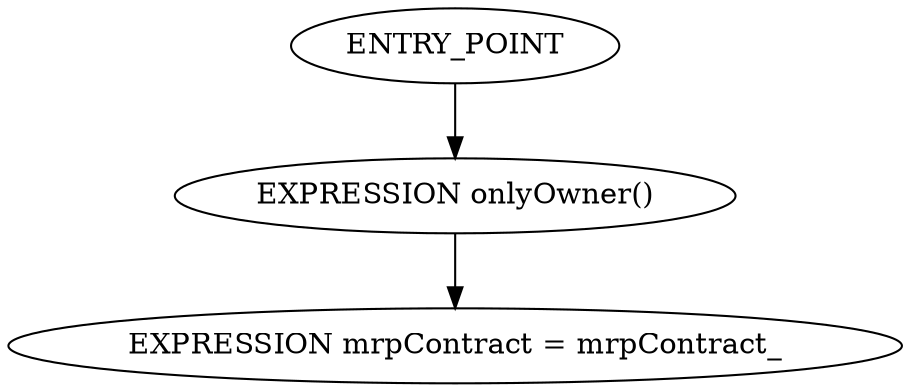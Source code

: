 digraph{
0[label="ENTRY_POINT"];
0->2;
1[label="EXPRESSION mrpContract = mrpContract_"];
2[label="EXPRESSION onlyOwner()"];
2->1;
}
